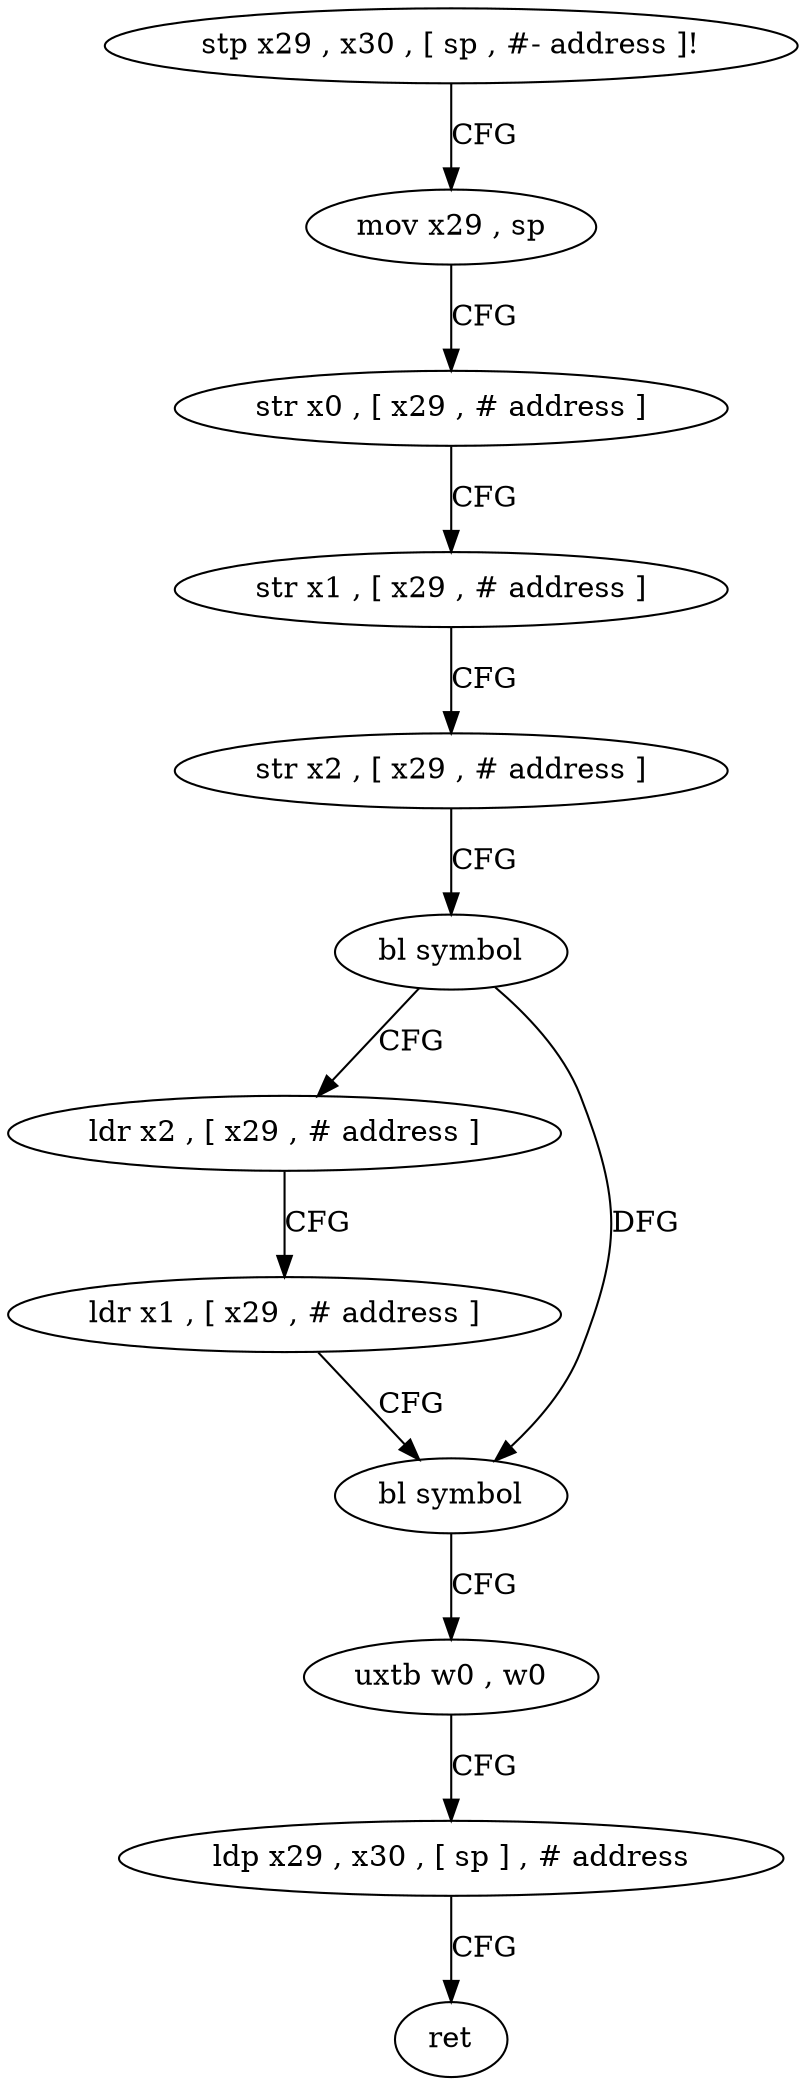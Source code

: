 digraph "func" {
"4276304" [label = "stp x29 , x30 , [ sp , #- address ]!" ]
"4276308" [label = "mov x29 , sp" ]
"4276312" [label = "str x0 , [ x29 , # address ]" ]
"4276316" [label = "str x1 , [ x29 , # address ]" ]
"4276320" [label = "str x2 , [ x29 , # address ]" ]
"4276324" [label = "bl symbol" ]
"4276328" [label = "ldr x2 , [ x29 , # address ]" ]
"4276332" [label = "ldr x1 , [ x29 , # address ]" ]
"4276336" [label = "bl symbol" ]
"4276340" [label = "uxtb w0 , w0" ]
"4276344" [label = "ldp x29 , x30 , [ sp ] , # address" ]
"4276348" [label = "ret" ]
"4276304" -> "4276308" [ label = "CFG" ]
"4276308" -> "4276312" [ label = "CFG" ]
"4276312" -> "4276316" [ label = "CFG" ]
"4276316" -> "4276320" [ label = "CFG" ]
"4276320" -> "4276324" [ label = "CFG" ]
"4276324" -> "4276328" [ label = "CFG" ]
"4276324" -> "4276336" [ label = "DFG" ]
"4276328" -> "4276332" [ label = "CFG" ]
"4276332" -> "4276336" [ label = "CFG" ]
"4276336" -> "4276340" [ label = "CFG" ]
"4276340" -> "4276344" [ label = "CFG" ]
"4276344" -> "4276348" [ label = "CFG" ]
}
